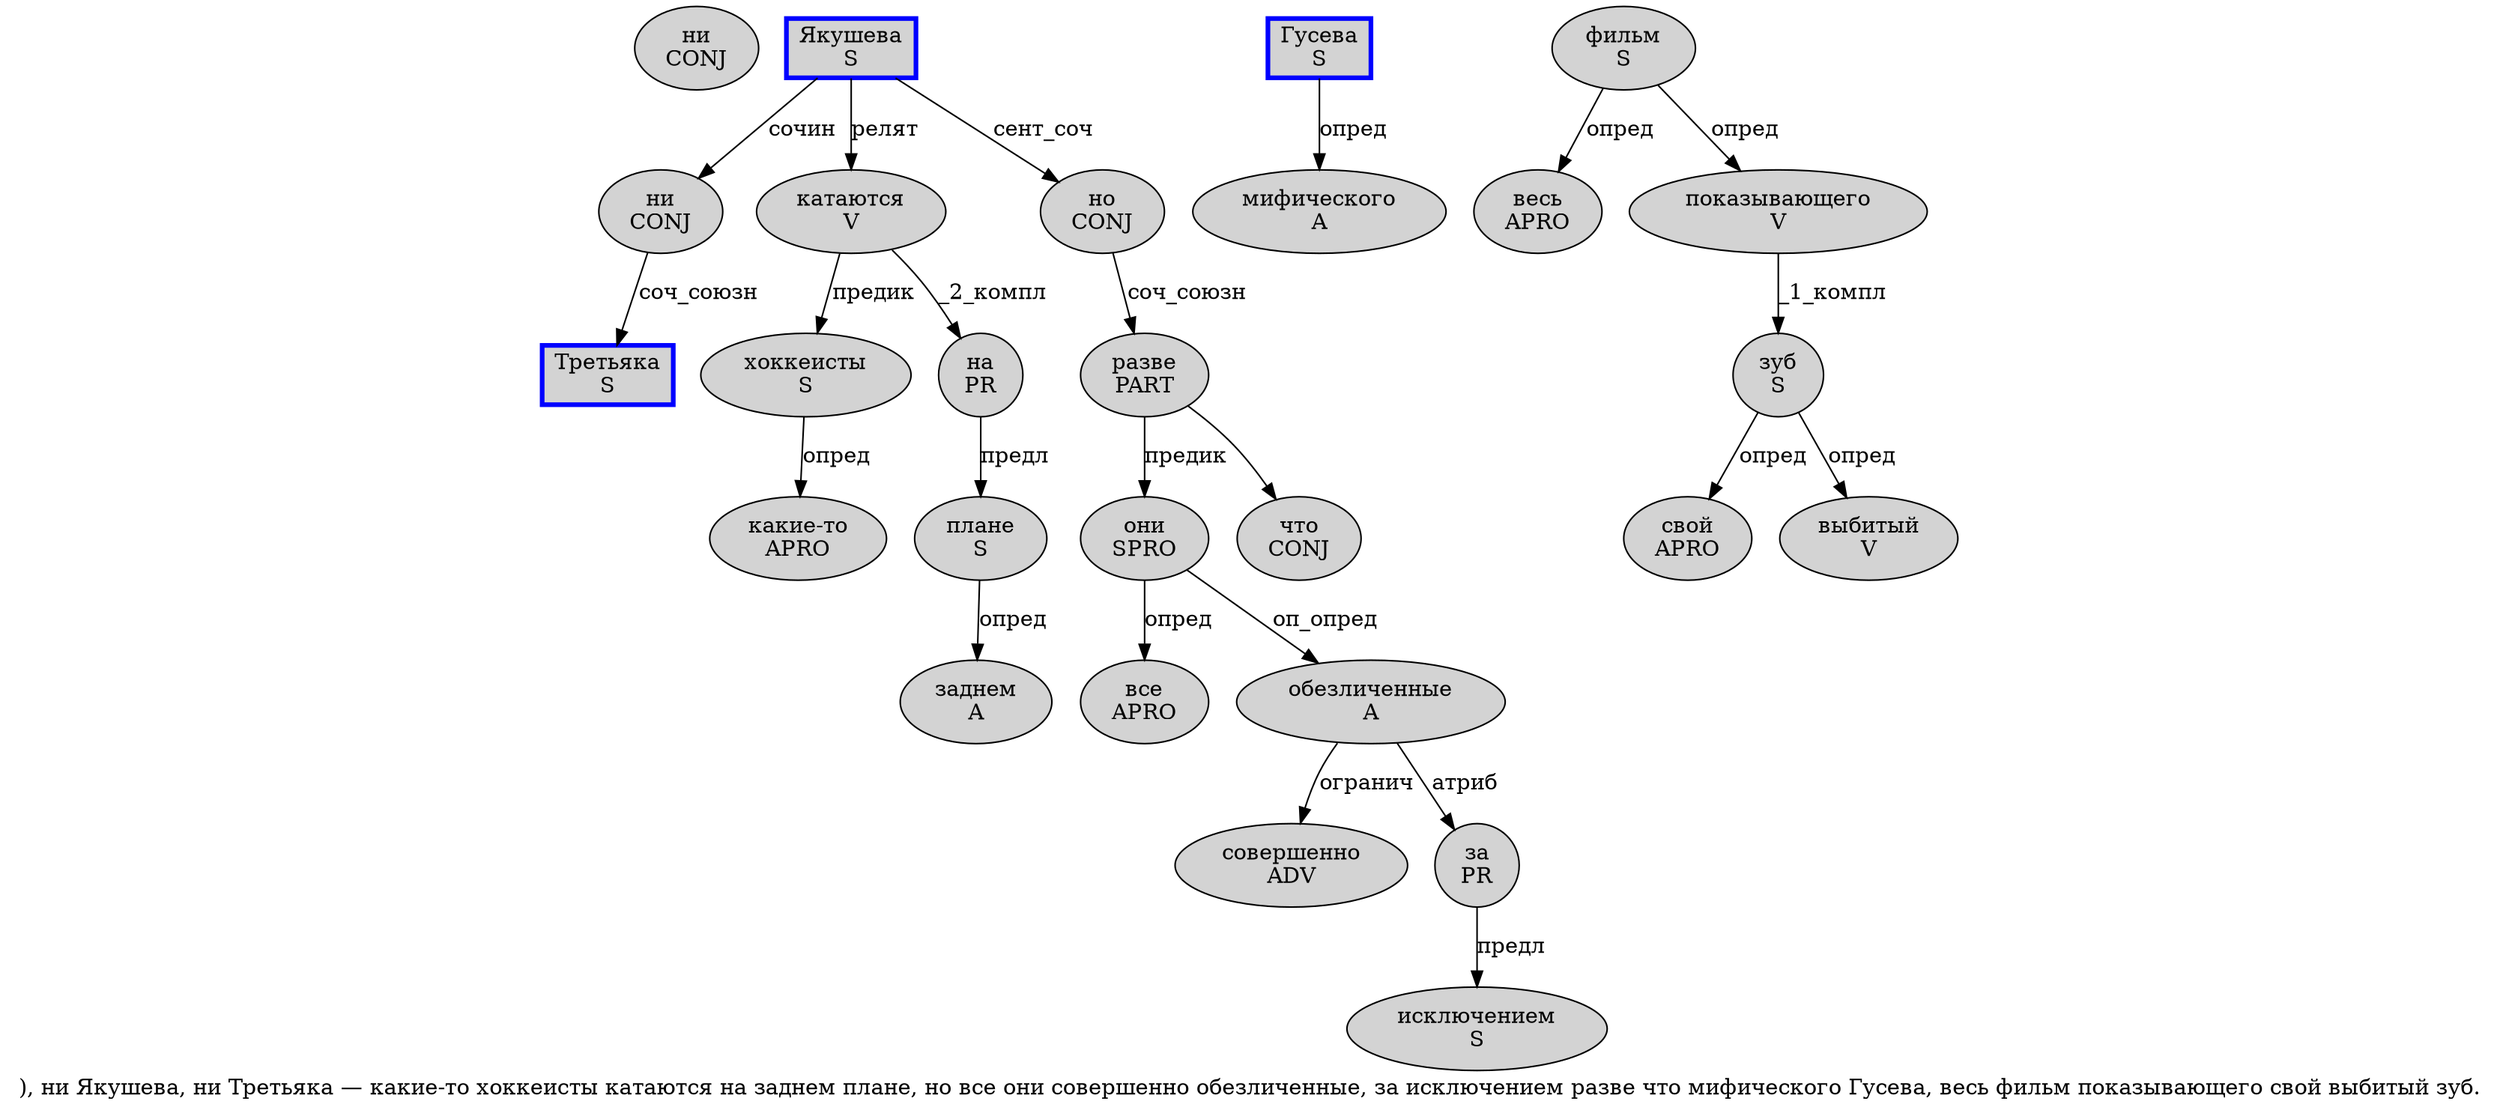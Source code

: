 digraph SENTENCE_3372 {
	graph [label="), ни Якушева, ни Третьяка — какие-то хоккеисты катаются на заднем плане, но все они совершенно обезличенные, за исключением разве что мифического Гусева, весь фильм показывающего свой выбитый зуб."]
	node [style=filled]
		2 [label="ни
CONJ" color="" fillcolor=lightgray penwidth=1 shape=ellipse]
		3 [label="Якушева
S" color=blue fillcolor=lightgray penwidth=3 shape=box]
		5 [label="ни
CONJ" color="" fillcolor=lightgray penwidth=1 shape=ellipse]
		6 [label="Третьяка
S" color=blue fillcolor=lightgray penwidth=3 shape=box]
		8 [label="какие-то
APRO" color="" fillcolor=lightgray penwidth=1 shape=ellipse]
		9 [label="хоккеисты
S" color="" fillcolor=lightgray penwidth=1 shape=ellipse]
		10 [label="катаются
V" color="" fillcolor=lightgray penwidth=1 shape=ellipse]
		11 [label="на
PR" color="" fillcolor=lightgray penwidth=1 shape=ellipse]
		12 [label="заднем
A" color="" fillcolor=lightgray penwidth=1 shape=ellipse]
		13 [label="плане
S" color="" fillcolor=lightgray penwidth=1 shape=ellipse]
		15 [label="но
CONJ" color="" fillcolor=lightgray penwidth=1 shape=ellipse]
		16 [label="все
APRO" color="" fillcolor=lightgray penwidth=1 shape=ellipse]
		17 [label="они
SPRO" color="" fillcolor=lightgray penwidth=1 shape=ellipse]
		18 [label="совершенно
ADV" color="" fillcolor=lightgray penwidth=1 shape=ellipse]
		19 [label="обезличенные
A" color="" fillcolor=lightgray penwidth=1 shape=ellipse]
		21 [label="за
PR" color="" fillcolor=lightgray penwidth=1 shape=ellipse]
		22 [label="исключением
S" color="" fillcolor=lightgray penwidth=1 shape=ellipse]
		23 [label="разве
PART" color="" fillcolor=lightgray penwidth=1 shape=ellipse]
		24 [label="что
CONJ" color="" fillcolor=lightgray penwidth=1 shape=ellipse]
		25 [label="мифического
A" color="" fillcolor=lightgray penwidth=1 shape=ellipse]
		26 [label="Гусева
S" color=blue fillcolor=lightgray penwidth=3 shape=box]
		28 [label="весь
APRO" color="" fillcolor=lightgray penwidth=1 shape=ellipse]
		29 [label="фильм
S" color="" fillcolor=lightgray penwidth=1 shape=ellipse]
		30 [label="показывающего
V" color="" fillcolor=lightgray penwidth=1 shape=ellipse]
		31 [label="свой
APRO" color="" fillcolor=lightgray penwidth=1 shape=ellipse]
		32 [label="выбитый
V" color="" fillcolor=lightgray penwidth=1 shape=ellipse]
		33 [label="зуб
S" color="" fillcolor=lightgray penwidth=1 shape=ellipse]
			3 -> 5 [label="сочин"]
			3 -> 10 [label="релят"]
			3 -> 15 [label="сент_соч"]
			19 -> 18 [label="огранич"]
			19 -> 21 [label="атриб"]
			9 -> 8 [label="опред"]
			26 -> 25 [label="опред"]
			17 -> 16 [label="опред"]
			17 -> 19 [label="оп_опред"]
			5 -> 6 [label="соч_союзн"]
			10 -> 9 [label="предик"]
			10 -> 11 [label="_2_компл"]
			33 -> 31 [label="опред"]
			33 -> 32 [label="опред"]
			21 -> 22 [label="предл"]
			30 -> 33 [label="_1_компл"]
			15 -> 23 [label="соч_союзн"]
			23 -> 17 [label="предик"]
			23 -> 24
			11 -> 13 [label="предл"]
			13 -> 12 [label="опред"]
			29 -> 28 [label="опред"]
			29 -> 30 [label="опред"]
}